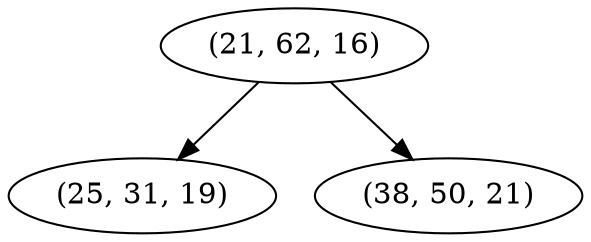 digraph tree {
    "(21, 62, 16)";
    "(25, 31, 19)";
    "(38, 50, 21)";
    "(21, 62, 16)" -> "(25, 31, 19)";
    "(21, 62, 16)" -> "(38, 50, 21)";
}
